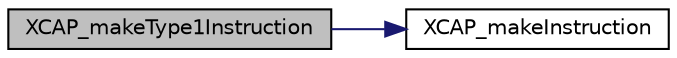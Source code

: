 digraph "XCAP_makeType1Instruction"
{
 // INTERACTIVE_SVG=YES
 // LATEX_PDF_SIZE
  edge [fontname="Helvetica",fontsize="10",labelfontname="Helvetica",labelfontsize="10"];
  node [fontname="Helvetica",fontsize="10",shape=record];
  rankdir="LR";
  Node1 [label="XCAP_makeType1Instruction",height=0.2,width=0.4,color="black", fillcolor="grey75", style="filled", fontcolor="black",tooltip="Generate and return the encoding for a type 1 instruction."];
  Node1 -> Node2 [color="midnightblue",fontsize="10",style="solid",fontname="Helvetica"];
  Node2 [label="XCAP_makeInstruction",height=0.2,width=0.4,color="black", fillcolor="white", style="filled",URL="$XCAP__inline__CAP_8h.html#a5c0b68a6d44004c84affd1a63bff5035",tooltip="Generate and return the encoding for an instruction."];
}
